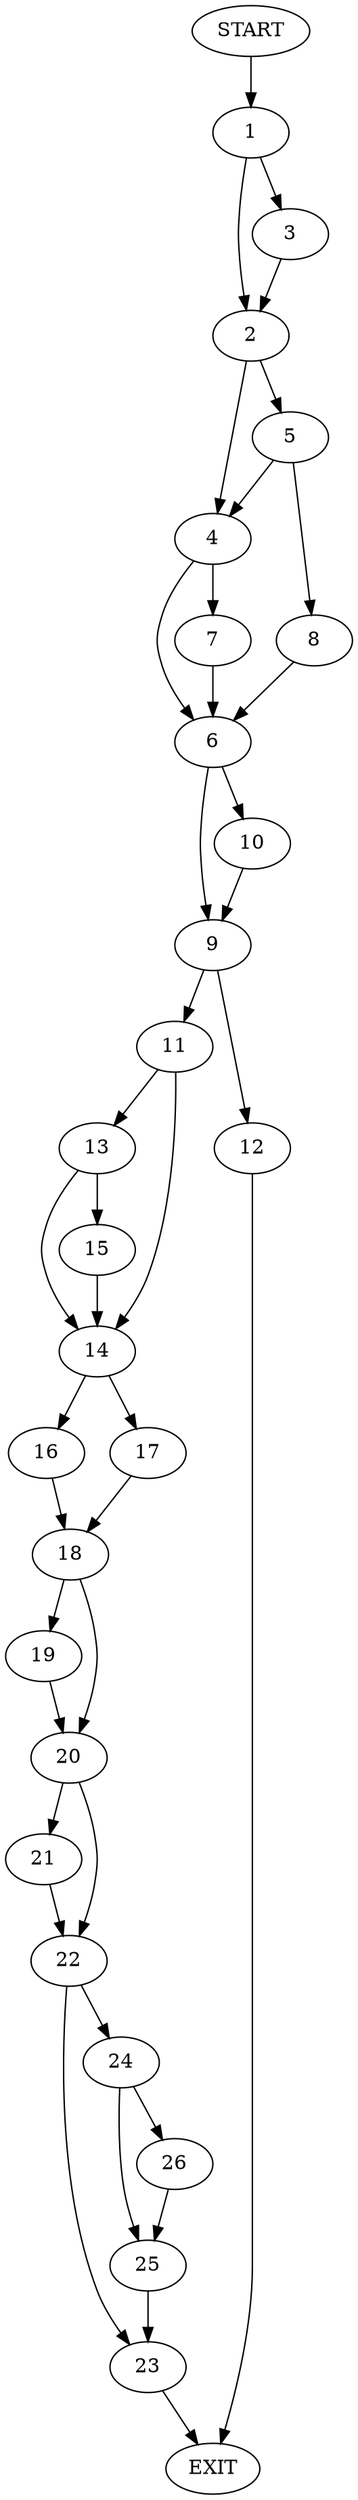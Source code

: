 digraph {
0 [label="START"]
27 [label="EXIT"]
0 -> 1
1 -> 2
1 -> 3
3 -> 2
2 -> 4
2 -> 5
4 -> 6
4 -> 7
5 -> 8
5 -> 4
8 -> 6
6 -> 9
6 -> 10
7 -> 6
9 -> 11
9 -> 12
10 -> 9
12 -> 27
11 -> 13
11 -> 14
13 -> 15
13 -> 14
14 -> 16
14 -> 17
15 -> 14
17 -> 18
16 -> 18
18 -> 19
18 -> 20
19 -> 20
20 -> 21
20 -> 22
21 -> 22
22 -> 23
22 -> 24
24 -> 25
24 -> 26
23 -> 27
25 -> 23
26 -> 25
}
